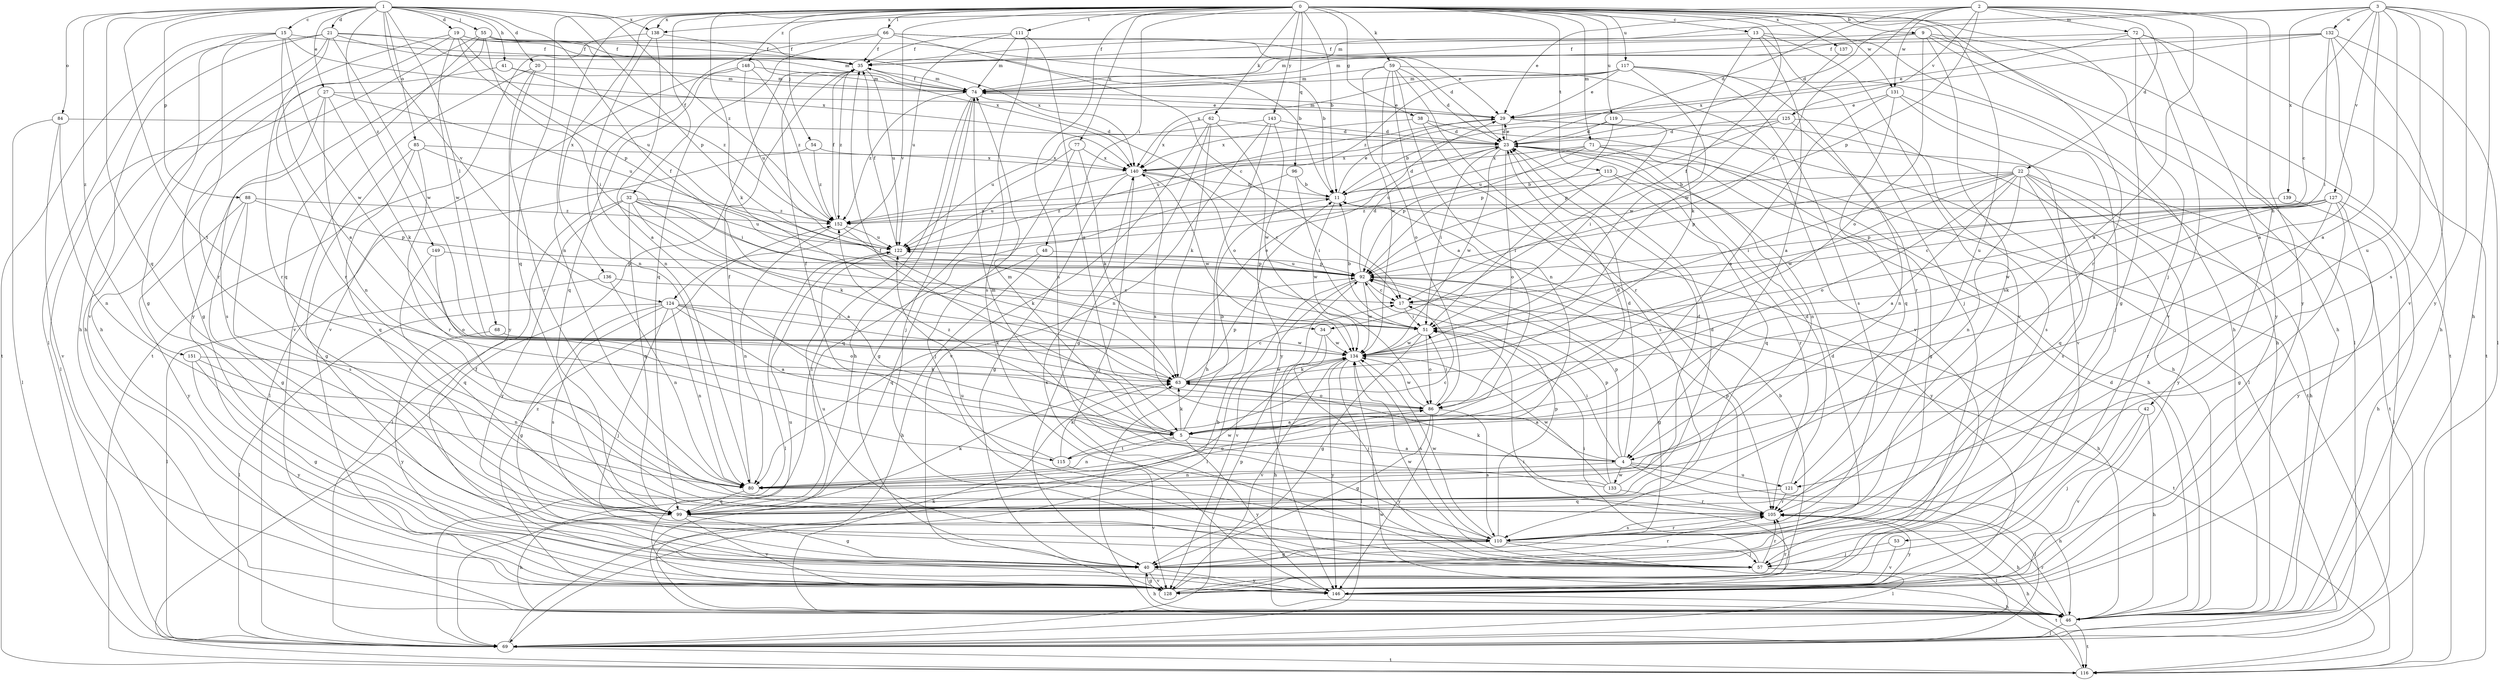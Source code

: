 strict digraph  {
0;
1;
2;
3;
4;
5;
9;
11;
13;
15;
17;
19;
20;
21;
22;
23;
27;
29;
32;
34;
35;
38;
40;
41;
42;
46;
48;
51;
53;
54;
55;
57;
59;
62;
63;
66;
68;
69;
71;
72;
74;
77;
80;
84;
85;
86;
88;
92;
96;
99;
105;
110;
111;
113;
115;
116;
117;
119;
121;
122;
124;
125;
127;
128;
131;
132;
133;
134;
136;
137;
138;
139;
140;
143;
146;
148;
149;
151;
152;
0 -> 9  [label=b];
0 -> 11  [label=b];
0 -> 13  [label=c];
0 -> 32  [label=f];
0 -> 34  [label=f];
0 -> 38  [label=g];
0 -> 48  [label=i];
0 -> 53  [label=j];
0 -> 54  [label=j];
0 -> 59  [label=k];
0 -> 62  [label=k];
0 -> 63  [label=k];
0 -> 66  [label=l];
0 -> 71  [label=m];
0 -> 77  [label=n];
0 -> 80  [label=n];
0 -> 96  [label=q];
0 -> 99  [label=q];
0 -> 105  [label=r];
0 -> 110  [label=s];
0 -> 111  [label=t];
0 -> 113  [label=t];
0 -> 117  [label=u];
0 -> 119  [label=u];
0 -> 121  [label=u];
0 -> 124  [label=v];
0 -> 131  [label=w];
0 -> 136  [label=x];
0 -> 137  [label=x];
0 -> 138  [label=x];
0 -> 143  [label=y];
0 -> 148  [label=z];
1 -> 15  [label=c];
1 -> 19  [label=d];
1 -> 20  [label=d];
1 -> 21  [label=d];
1 -> 27  [label=e];
1 -> 34  [label=f];
1 -> 41  [label=h];
1 -> 55  [label=j];
1 -> 68  [label=l];
1 -> 84  [label=o];
1 -> 85  [label=o];
1 -> 88  [label=p];
1 -> 92  [label=p];
1 -> 99  [label=q];
1 -> 115  [label=t];
1 -> 124  [label=v];
1 -> 138  [label=x];
1 -> 149  [label=z];
1 -> 151  [label=z];
1 -> 152  [label=z];
2 -> 4  [label=a];
2 -> 17  [label=c];
2 -> 22  [label=d];
2 -> 23  [label=d];
2 -> 29  [label=e];
2 -> 42  [label=h];
2 -> 72  [label=m];
2 -> 92  [label=p];
2 -> 125  [label=v];
2 -> 131  [label=w];
2 -> 138  [label=x];
2 -> 146  [label=y];
3 -> 4  [label=a];
3 -> 17  [label=c];
3 -> 23  [label=d];
3 -> 46  [label=h];
3 -> 74  [label=m];
3 -> 110  [label=s];
3 -> 121  [label=u];
3 -> 127  [label=v];
3 -> 128  [label=v];
3 -> 132  [label=w];
3 -> 139  [label=x];
3 -> 146  [label=y];
4 -> 23  [label=d];
4 -> 46  [label=h];
4 -> 51  [label=i];
4 -> 69  [label=l];
4 -> 74  [label=m];
4 -> 80  [label=n];
4 -> 92  [label=p];
4 -> 121  [label=u];
4 -> 133  [label=w];
4 -> 140  [label=x];
5 -> 4  [label=a];
5 -> 11  [label=b];
5 -> 23  [label=d];
5 -> 35  [label=f];
5 -> 63  [label=k];
5 -> 80  [label=n];
5 -> 115  [label=t];
5 -> 146  [label=y];
5 -> 152  [label=z];
9 -> 35  [label=f];
9 -> 46  [label=h];
9 -> 69  [label=l];
9 -> 74  [label=m];
9 -> 86  [label=o];
9 -> 110  [label=s];
9 -> 116  [label=t];
11 -> 23  [label=d];
11 -> 29  [label=e];
11 -> 134  [label=w];
11 -> 146  [label=y];
11 -> 152  [label=z];
13 -> 4  [label=a];
13 -> 35  [label=f];
13 -> 46  [label=h];
13 -> 57  [label=j];
13 -> 63  [label=k];
13 -> 128  [label=v];
15 -> 5  [label=a];
15 -> 35  [label=f];
15 -> 40  [label=g];
15 -> 105  [label=r];
15 -> 116  [label=t];
15 -> 134  [label=w];
15 -> 140  [label=x];
17 -> 51  [label=i];
17 -> 116  [label=t];
19 -> 11  [label=b];
19 -> 35  [label=f];
19 -> 46  [label=h];
19 -> 92  [label=p];
19 -> 105  [label=r];
19 -> 122  [label=u];
19 -> 134  [label=w];
20 -> 74  [label=m];
20 -> 105  [label=r];
20 -> 128  [label=v];
20 -> 146  [label=y];
21 -> 35  [label=f];
21 -> 46  [label=h];
21 -> 69  [label=l];
21 -> 74  [label=m];
21 -> 105  [label=r];
21 -> 128  [label=v];
21 -> 134  [label=w];
21 -> 140  [label=x];
22 -> 5  [label=a];
22 -> 11  [label=b];
22 -> 46  [label=h];
22 -> 51  [label=i];
22 -> 80  [label=n];
22 -> 86  [label=o];
22 -> 92  [label=p];
22 -> 99  [label=q];
22 -> 110  [label=s];
22 -> 134  [label=w];
22 -> 146  [label=y];
23 -> 29  [label=e];
23 -> 46  [label=h];
23 -> 51  [label=i];
23 -> 86  [label=o];
23 -> 134  [label=w];
23 -> 140  [label=x];
27 -> 29  [label=e];
27 -> 63  [label=k];
27 -> 69  [label=l];
27 -> 80  [label=n];
27 -> 110  [label=s];
27 -> 122  [label=u];
29 -> 23  [label=d];
29 -> 46  [label=h];
29 -> 69  [label=l];
29 -> 74  [label=m];
29 -> 122  [label=u];
32 -> 5  [label=a];
32 -> 51  [label=i];
32 -> 63  [label=k];
32 -> 69  [label=l];
32 -> 99  [label=q];
32 -> 122  [label=u];
32 -> 146  [label=y];
32 -> 152  [label=z];
34 -> 46  [label=h];
34 -> 57  [label=j];
34 -> 134  [label=w];
35 -> 74  [label=m];
35 -> 122  [label=u];
35 -> 152  [label=z];
38 -> 23  [label=d];
38 -> 110  [label=s];
38 -> 116  [label=t];
38 -> 140  [label=x];
40 -> 23  [label=d];
40 -> 46  [label=h];
40 -> 105  [label=r];
40 -> 128  [label=v];
40 -> 146  [label=y];
41 -> 40  [label=g];
41 -> 74  [label=m];
41 -> 152  [label=z];
42 -> 5  [label=a];
42 -> 46  [label=h];
42 -> 57  [label=j];
42 -> 128  [label=v];
46 -> 23  [label=d];
46 -> 63  [label=k];
46 -> 69  [label=l];
46 -> 105  [label=r];
46 -> 116  [label=t];
48 -> 46  [label=h];
48 -> 92  [label=p];
48 -> 99  [label=q];
51 -> 11  [label=b];
51 -> 40  [label=g];
51 -> 86  [label=o];
51 -> 134  [label=w];
53 -> 57  [label=j];
53 -> 128  [label=v];
54 -> 69  [label=l];
54 -> 140  [label=x];
54 -> 152  [label=z];
55 -> 11  [label=b];
55 -> 35  [label=f];
55 -> 46  [label=h];
55 -> 51  [label=i];
55 -> 99  [label=q];
55 -> 140  [label=x];
55 -> 146  [label=y];
57 -> 46  [label=h];
57 -> 51  [label=i];
57 -> 105  [label=r];
57 -> 116  [label=t];
57 -> 122  [label=u];
57 -> 134  [label=w];
59 -> 5  [label=a];
59 -> 23  [label=d];
59 -> 74  [label=m];
59 -> 80  [label=n];
59 -> 86  [label=o];
59 -> 105  [label=r];
59 -> 128  [label=v];
59 -> 134  [label=w];
62 -> 23  [label=d];
62 -> 40  [label=g];
62 -> 63  [label=k];
62 -> 128  [label=v];
62 -> 140  [label=x];
62 -> 146  [label=y];
63 -> 17  [label=c];
63 -> 29  [label=e];
63 -> 86  [label=o];
63 -> 92  [label=p];
63 -> 134  [label=w];
66 -> 17  [label=c];
66 -> 23  [label=d];
66 -> 29  [label=e];
66 -> 35  [label=f];
66 -> 80  [label=n];
66 -> 99  [label=q];
68 -> 134  [label=w];
68 -> 146  [label=y];
69 -> 11  [label=b];
69 -> 92  [label=p];
69 -> 116  [label=t];
71 -> 40  [label=g];
71 -> 80  [label=n];
71 -> 92  [label=p];
71 -> 116  [label=t];
71 -> 122  [label=u];
71 -> 140  [label=x];
72 -> 29  [label=e];
72 -> 35  [label=f];
72 -> 40  [label=g];
72 -> 116  [label=t];
72 -> 128  [label=v];
72 -> 146  [label=y];
74 -> 29  [label=e];
74 -> 35  [label=f];
74 -> 46  [label=h];
74 -> 57  [label=j];
74 -> 69  [label=l];
74 -> 86  [label=o];
74 -> 152  [label=z];
77 -> 40  [label=g];
77 -> 57  [label=j];
77 -> 63  [label=k];
77 -> 140  [label=x];
80 -> 35  [label=f];
80 -> 86  [label=o];
80 -> 99  [label=q];
84 -> 23  [label=d];
84 -> 69  [label=l];
84 -> 80  [label=n];
84 -> 128  [label=v];
85 -> 40  [label=g];
85 -> 51  [label=i];
85 -> 99  [label=q];
85 -> 105  [label=r];
85 -> 140  [label=x];
86 -> 5  [label=a];
86 -> 40  [label=g];
86 -> 51  [label=i];
86 -> 110  [label=s];
86 -> 134  [label=w];
86 -> 146  [label=y];
88 -> 40  [label=g];
88 -> 92  [label=p];
88 -> 110  [label=s];
88 -> 146  [label=y];
88 -> 152  [label=z];
92 -> 17  [label=c];
92 -> 23  [label=d];
92 -> 40  [label=g];
92 -> 46  [label=h];
92 -> 69  [label=l];
92 -> 122  [label=u];
92 -> 128  [label=v];
92 -> 134  [label=w];
96 -> 11  [label=b];
96 -> 51  [label=i];
96 -> 99  [label=q];
99 -> 23  [label=d];
99 -> 40  [label=g];
99 -> 46  [label=h];
99 -> 63  [label=k];
99 -> 128  [label=v];
99 -> 134  [label=w];
105 -> 46  [label=h];
105 -> 69  [label=l];
105 -> 92  [label=p];
105 -> 110  [label=s];
105 -> 146  [label=y];
110 -> 40  [label=g];
110 -> 57  [label=j];
110 -> 69  [label=l];
110 -> 92  [label=p];
110 -> 105  [label=r];
110 -> 122  [label=u];
110 -> 134  [label=w];
111 -> 5  [label=a];
111 -> 35  [label=f];
111 -> 74  [label=m];
111 -> 110  [label=s];
111 -> 122  [label=u];
113 -> 11  [label=b];
113 -> 51  [label=i];
113 -> 99  [label=q];
113 -> 105  [label=r];
115 -> 17  [label=c];
115 -> 35  [label=f];
115 -> 63  [label=k];
115 -> 128  [label=v];
116 -> 35  [label=f];
116 -> 134  [label=w];
117 -> 29  [label=e];
117 -> 46  [label=h];
117 -> 74  [label=m];
117 -> 105  [label=r];
117 -> 110  [label=s];
117 -> 134  [label=w];
117 -> 140  [label=x];
117 -> 152  [label=z];
119 -> 11  [label=b];
119 -> 23  [label=d];
119 -> 51  [label=i];
119 -> 92  [label=p];
121 -> 23  [label=d];
121 -> 99  [label=q];
121 -> 105  [label=r];
122 -> 35  [label=f];
122 -> 69  [label=l];
122 -> 92  [label=p];
124 -> 5  [label=a];
124 -> 40  [label=g];
124 -> 51  [label=i];
124 -> 57  [label=j];
124 -> 63  [label=k];
124 -> 69  [label=l];
124 -> 80  [label=n];
124 -> 86  [label=o];
124 -> 110  [label=s];
125 -> 23  [label=d];
125 -> 80  [label=n];
125 -> 92  [label=p];
125 -> 110  [label=s];
125 -> 122  [label=u];
127 -> 17  [label=c];
127 -> 40  [label=g];
127 -> 46  [label=h];
127 -> 63  [label=k];
127 -> 92  [label=p];
127 -> 105  [label=r];
127 -> 134  [label=w];
127 -> 146  [label=y];
127 -> 152  [label=z];
128 -> 11  [label=b];
128 -> 40  [label=g];
128 -> 105  [label=r];
128 -> 122  [label=u];
128 -> 152  [label=z];
131 -> 5  [label=a];
131 -> 29  [label=e];
131 -> 57  [label=j];
131 -> 99  [label=q];
131 -> 128  [label=v];
132 -> 5  [label=a];
132 -> 35  [label=f];
132 -> 46  [label=h];
132 -> 51  [label=i];
132 -> 69  [label=l];
132 -> 74  [label=m];
132 -> 140  [label=x];
133 -> 23  [label=d];
133 -> 63  [label=k];
133 -> 74  [label=m];
133 -> 92  [label=p];
133 -> 105  [label=r];
133 -> 134  [label=w];
134 -> 63  [label=k];
134 -> 69  [label=l];
134 -> 110  [label=s];
134 -> 128  [label=v];
134 -> 146  [label=y];
136 -> 17  [label=c];
136 -> 69  [label=l];
136 -> 80  [label=n];
137 -> 134  [label=w];
138 -> 5  [label=a];
138 -> 35  [label=f];
138 -> 80  [label=n];
138 -> 116  [label=t];
139 -> 69  [label=l];
139 -> 152  [label=z];
140 -> 11  [label=b];
140 -> 17  [label=c];
140 -> 40  [label=g];
140 -> 57  [label=j];
140 -> 122  [label=u];
140 -> 134  [label=w];
143 -> 23  [label=d];
143 -> 46  [label=h];
143 -> 80  [label=n];
143 -> 122  [label=u];
143 -> 134  [label=w];
146 -> 46  [label=h];
146 -> 51  [label=i];
146 -> 140  [label=x];
148 -> 74  [label=m];
148 -> 99  [label=q];
148 -> 122  [label=u];
148 -> 128  [label=v];
148 -> 152  [label=z];
149 -> 86  [label=o];
149 -> 92  [label=p];
149 -> 99  [label=q];
151 -> 40  [label=g];
151 -> 63  [label=k];
151 -> 80  [label=n];
151 -> 146  [label=y];
152 -> 35  [label=f];
152 -> 63  [label=k];
152 -> 80  [label=n];
152 -> 122  [label=u];
}
